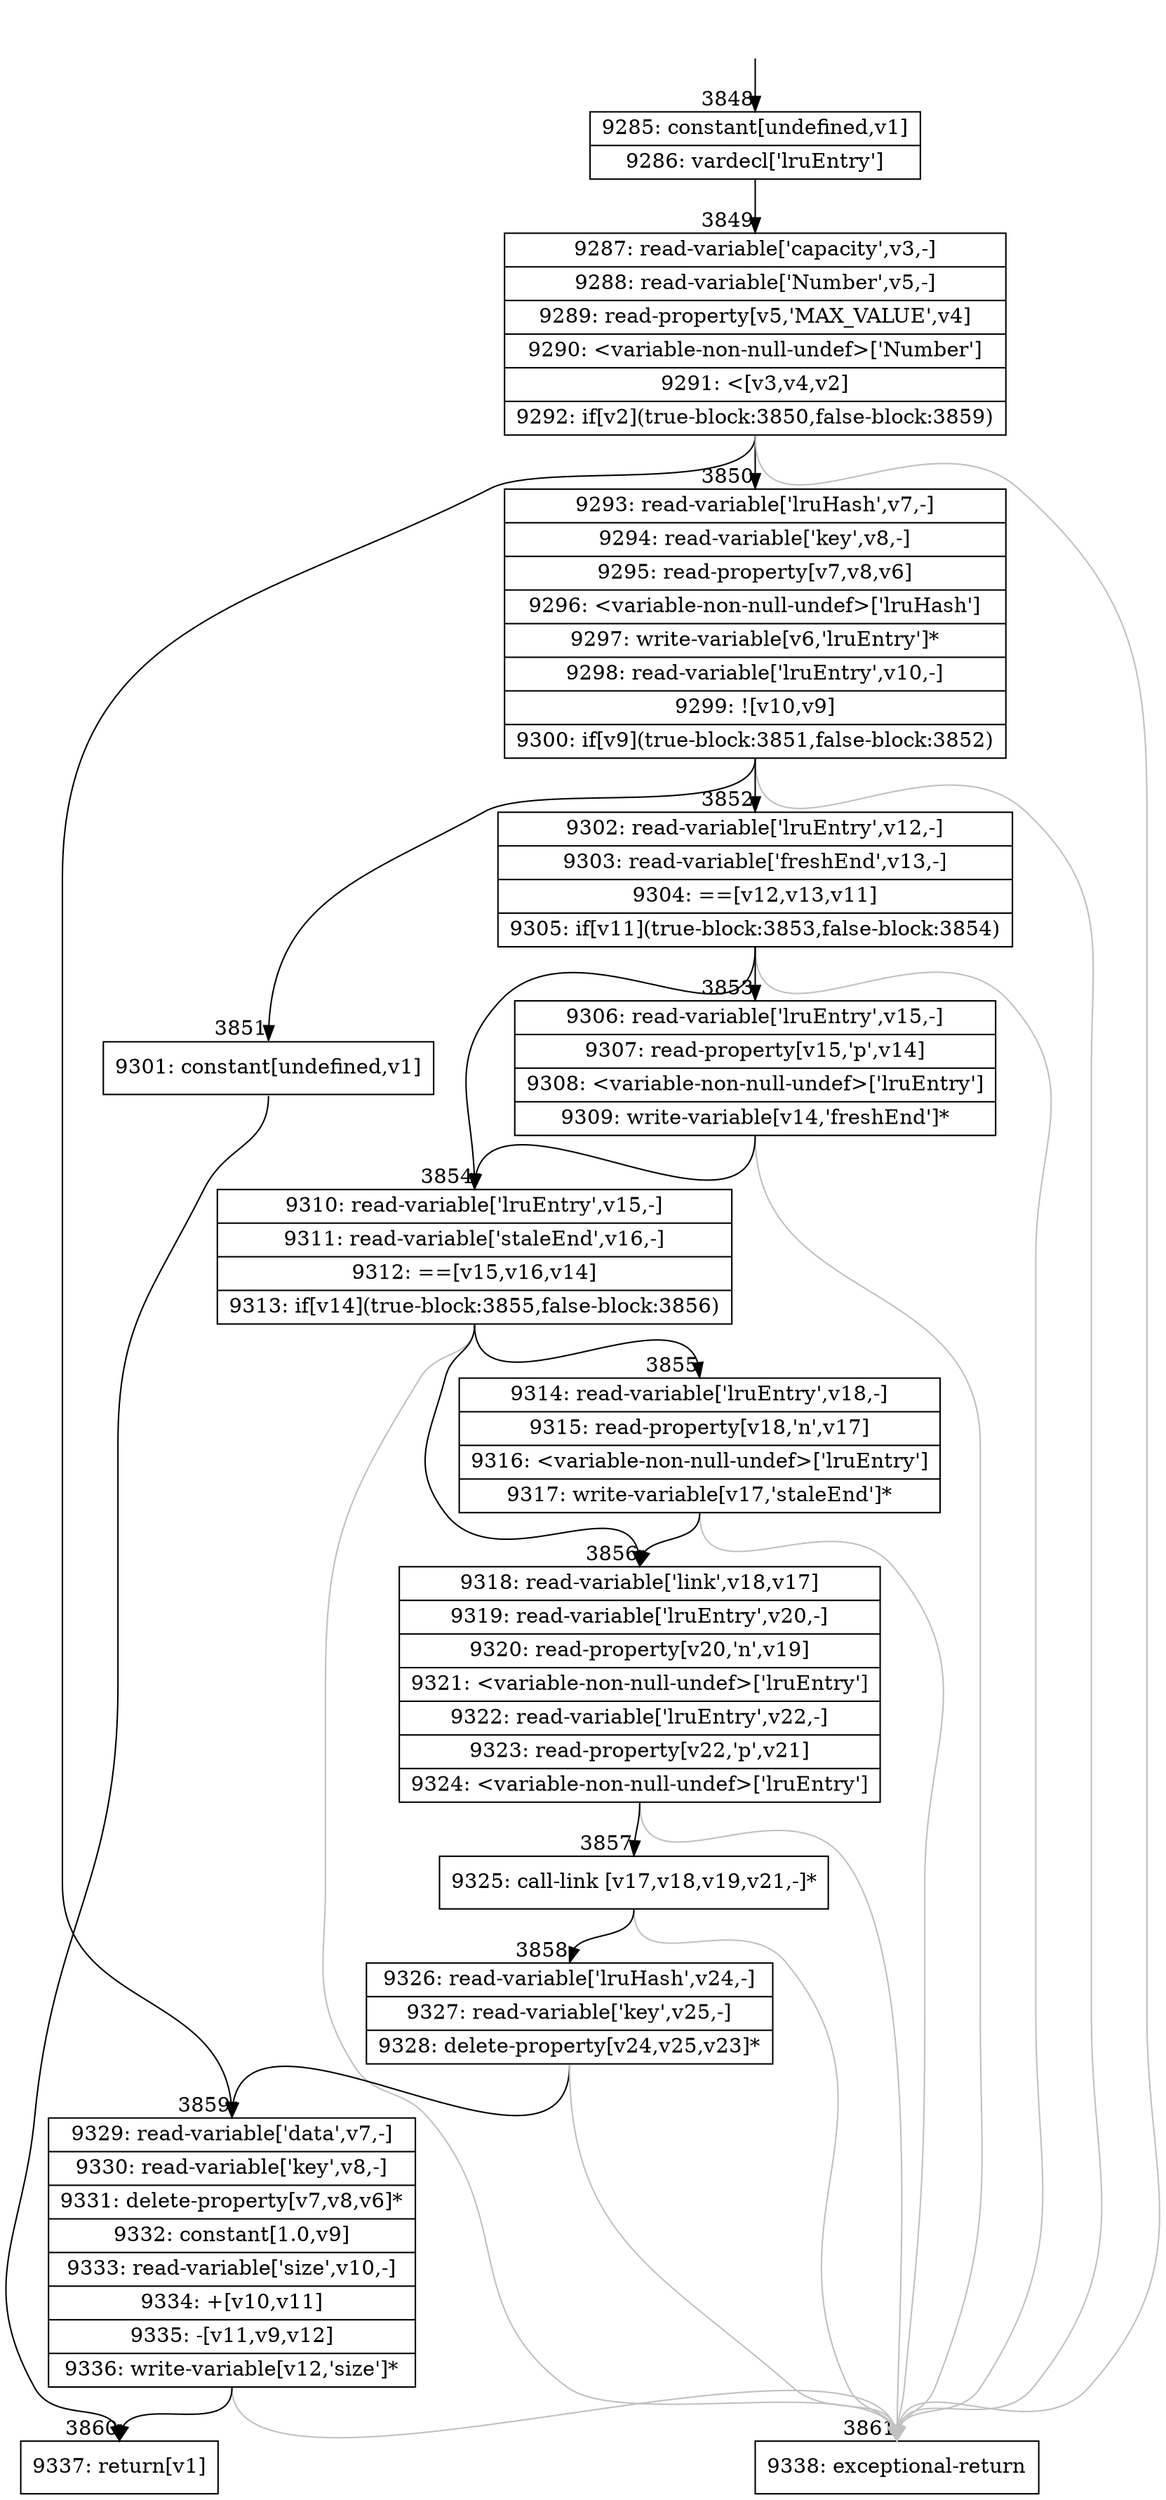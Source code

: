 digraph {
rankdir="TD"
BB_entry323[shape=none,label=""];
BB_entry323 -> BB3848 [tailport=s, headport=n, headlabel="    3848"]
BB3848 [shape=record label="{9285: constant[undefined,v1]|9286: vardecl['lruEntry']}" ] 
BB3848 -> BB3849 [tailport=s, headport=n, headlabel="      3849"]
BB3849 [shape=record label="{9287: read-variable['capacity',v3,-]|9288: read-variable['Number',v5,-]|9289: read-property[v5,'MAX_VALUE',v4]|9290: \<variable-non-null-undef\>['Number']|9291: \<[v3,v4,v2]|9292: if[v2](true-block:3850,false-block:3859)}" ] 
BB3849 -> BB3850 [tailport=s, headport=n, headlabel="      3850"]
BB3849 -> BB3859 [tailport=s, headport=n, headlabel="      3859"]
BB3849 -> BB3861 [tailport=s, headport=n, color=gray, headlabel="      3861"]
BB3850 [shape=record label="{9293: read-variable['lruHash',v7,-]|9294: read-variable['key',v8,-]|9295: read-property[v7,v8,v6]|9296: \<variable-non-null-undef\>['lruHash']|9297: write-variable[v6,'lruEntry']*|9298: read-variable['lruEntry',v10,-]|9299: ![v10,v9]|9300: if[v9](true-block:3851,false-block:3852)}" ] 
BB3850 -> BB3851 [tailport=s, headport=n, headlabel="      3851"]
BB3850 -> BB3852 [tailport=s, headport=n, headlabel="      3852"]
BB3850 -> BB3861 [tailport=s, headport=n, color=gray]
BB3851 [shape=record label="{9301: constant[undefined,v1]}" ] 
BB3851 -> BB3860 [tailport=s, headport=n, headlabel="      3860"]
BB3852 [shape=record label="{9302: read-variable['lruEntry',v12,-]|9303: read-variable['freshEnd',v13,-]|9304: ==[v12,v13,v11]|9305: if[v11](true-block:3853,false-block:3854)}" ] 
BB3852 -> BB3853 [tailport=s, headport=n, headlabel="      3853"]
BB3852 -> BB3854 [tailport=s, headport=n, headlabel="      3854"]
BB3852 -> BB3861 [tailport=s, headport=n, color=gray]
BB3853 [shape=record label="{9306: read-variable['lruEntry',v15,-]|9307: read-property[v15,'p',v14]|9308: \<variable-non-null-undef\>['lruEntry']|9309: write-variable[v14,'freshEnd']*}" ] 
BB3853 -> BB3854 [tailport=s, headport=n]
BB3853 -> BB3861 [tailport=s, headport=n, color=gray]
BB3854 [shape=record label="{9310: read-variable['lruEntry',v15,-]|9311: read-variable['staleEnd',v16,-]|9312: ==[v15,v16,v14]|9313: if[v14](true-block:3855,false-block:3856)}" ] 
BB3854 -> BB3855 [tailport=s, headport=n, headlabel="      3855"]
BB3854 -> BB3856 [tailport=s, headport=n, headlabel="      3856"]
BB3854 -> BB3861 [tailport=s, headport=n, color=gray]
BB3855 [shape=record label="{9314: read-variable['lruEntry',v18,-]|9315: read-property[v18,'n',v17]|9316: \<variable-non-null-undef\>['lruEntry']|9317: write-variable[v17,'staleEnd']*}" ] 
BB3855 -> BB3856 [tailport=s, headport=n]
BB3855 -> BB3861 [tailport=s, headport=n, color=gray]
BB3856 [shape=record label="{9318: read-variable['link',v18,v17]|9319: read-variable['lruEntry',v20,-]|9320: read-property[v20,'n',v19]|9321: \<variable-non-null-undef\>['lruEntry']|9322: read-variable['lruEntry',v22,-]|9323: read-property[v22,'p',v21]|9324: \<variable-non-null-undef\>['lruEntry']}" ] 
BB3856 -> BB3857 [tailport=s, headport=n, headlabel="      3857"]
BB3856 -> BB3861 [tailport=s, headport=n, color=gray]
BB3857 [shape=record label="{9325: call-link [v17,v18,v19,v21,-]*}" ] 
BB3857 -> BB3858 [tailport=s, headport=n, headlabel="      3858"]
BB3857 -> BB3861 [tailport=s, headport=n, color=gray]
BB3858 [shape=record label="{9326: read-variable['lruHash',v24,-]|9327: read-variable['key',v25,-]|9328: delete-property[v24,v25,v23]*}" ] 
BB3858 -> BB3859 [tailport=s, headport=n]
BB3858 -> BB3861 [tailport=s, headport=n, color=gray]
BB3859 [shape=record label="{9329: read-variable['data',v7,-]|9330: read-variable['key',v8,-]|9331: delete-property[v7,v8,v6]*|9332: constant[1.0,v9]|9333: read-variable['size',v10,-]|9334: +[v10,v11]|9335: -[v11,v9,v12]|9336: write-variable[v12,'size']*}" ] 
BB3859 -> BB3860 [tailport=s, headport=n]
BB3859 -> BB3861 [tailport=s, headport=n, color=gray]
BB3860 [shape=record label="{9337: return[v1]}" ] 
BB3861 [shape=record label="{9338: exceptional-return}" ] 
//#$~ 5928
}
